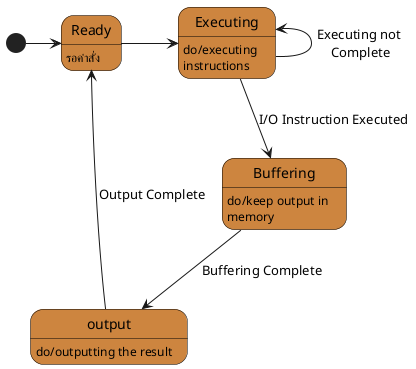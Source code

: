 @startuml Excute
skinparam state {
    StartColor Red
    BackgroundColor Peru
    BorderColor Black
    FontName Impact
}
[*] -right-> Ready
Ready : รอคำสั่ง
Ready-right->Executing
Executing:do/executing \ninstructions
Executing-left->Executing:Executing not \nComplete
Executing-->Buffering:I/O Instruction Executed
Buffering:do/keep output in \nmemory
Buffering-->output:Buffering Complete
output:do/outputting the result
output-up->Ready:Output Complete

@enduml